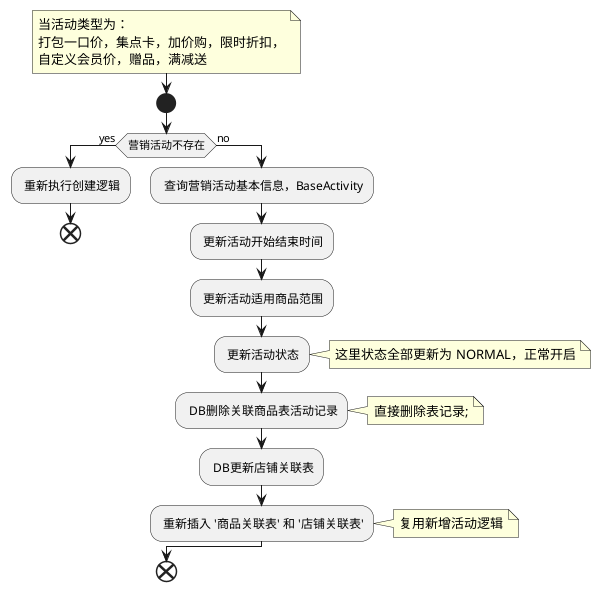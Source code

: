 @startuml

note
    当活动类型为：
    打包一口价，集点卡，加价购，限时折扣，
    自定义会员价，赠品，满减送
end note

start

if (营销活动不存在)then(yes)
    : 重新执行创建逻辑;
    end
else(no)
    : 查询营销活动基本信息，BaseActivity;
    : 更新活动开始结束时间;
    : 更新活动适用商品范围;
    : 更新活动状态;
    note right
        这里状态全部更新为 NORMAL，正常开启
    end note
    : DB删除关联商品表活动记录;
    note right
        直接删除表记录;
    end note
    : DB更新店铺关联表;
    : 重新插入 '商品关联表' 和 '店铺关联表';
    note right
        复用新增活动逻辑
    end note
endif


end
@enduml